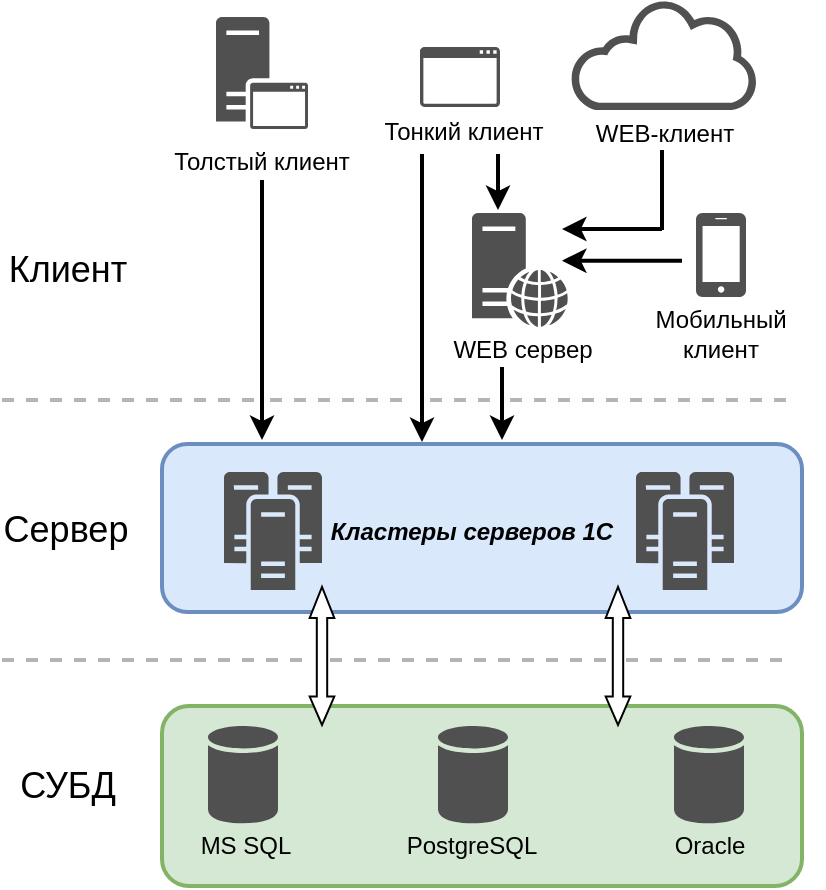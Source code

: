 <mxfile version="23.1.2" type="device">
  <diagram name="Page-1" id="XwIKa3L4hptvBuJMNk5J">
    <mxGraphModel dx="1136" dy="622" grid="1" gridSize="10" guides="1" tooltips="1" connect="1" arrows="1" fold="1" page="1" pageScale="1" pageWidth="850" pageHeight="1100" math="0" shadow="0">
      <root>
        <mxCell id="0" />
        <mxCell id="1" parent="0" />
        <mxCell id="vhf-zEQ0WhLaua2n6v57-28" value="" style="rounded=1;whiteSpace=wrap;html=1;fontStyle=0;fillColor=#dae8fc;strokeColor=#6c8ebf;strokeWidth=2;" vertex="1" parent="1">
          <mxGeometry x="160" y="372" width="320" height="84" as="geometry" />
        </mxCell>
        <mxCell id="vhf-zEQ0WhLaua2n6v57-27" value="" style="rounded=1;whiteSpace=wrap;html=1;fillColor=#d5e8d4;strokeColor=#82b366;strokeWidth=2;" vertex="1" parent="1">
          <mxGeometry x="160" y="503" width="320" height="90" as="geometry" />
        </mxCell>
        <mxCell id="vhf-zEQ0WhLaua2n6v57-4" value="" style="sketch=0;shadow=0;dashed=0;html=1;strokeColor=none;fillColor=#505050;labelPosition=center;verticalLabelPosition=bottom;verticalAlign=top;outlineConnect=0;align=center;shape=mxgraph.office.databases.database;" vertex="1" parent="1">
          <mxGeometry x="298" y="513" width="35" height="49" as="geometry" />
        </mxCell>
        <mxCell id="vhf-zEQ0WhLaua2n6v57-5" value="" style="sketch=0;shadow=0;dashed=0;html=1;strokeColor=none;fillColor=#505050;labelPosition=center;verticalLabelPosition=bottom;verticalAlign=top;outlineConnect=0;align=center;shape=mxgraph.office.databases.database;" vertex="1" parent="1">
          <mxGeometry x="183" y="513" width="35" height="49" as="geometry" />
        </mxCell>
        <mxCell id="vhf-zEQ0WhLaua2n6v57-9" value="" style="sketch=0;pointerEvents=1;shadow=0;dashed=0;html=1;strokeColor=none;fillColor=#505050;labelPosition=center;verticalLabelPosition=bottom;verticalAlign=top;outlineConnect=0;align=center;shape=mxgraph.office.servers.cluster_server;" vertex="1" parent="1">
          <mxGeometry x="191" y="386" width="49" height="59" as="geometry" />
        </mxCell>
        <mxCell id="vhf-zEQ0WhLaua2n6v57-10" value="Сервер" style="text;html=1;strokeColor=none;fillColor=none;align=center;verticalAlign=middle;whiteSpace=wrap;rounded=0;fontSize=18;" vertex="1" parent="1">
          <mxGeometry x="82" y="400" width="60" height="30" as="geometry" />
        </mxCell>
        <mxCell id="vhf-zEQ0WhLaua2n6v57-12" value="СУБД" style="text;html=1;strokeColor=none;fillColor=none;align=center;verticalAlign=middle;whiteSpace=wrap;rounded=0;fontSize=18;" vertex="1" parent="1">
          <mxGeometry x="83" y="528" width="60" height="30" as="geometry" />
        </mxCell>
        <mxCell id="vhf-zEQ0WhLaua2n6v57-16" value="Клиент" style="text;html=1;strokeColor=none;fillColor=none;align=center;verticalAlign=middle;whiteSpace=wrap;rounded=0;fontSize=18;" vertex="1" parent="1">
          <mxGeometry x="83" y="270" width="60" height="30" as="geometry" />
        </mxCell>
        <mxCell id="vhf-zEQ0WhLaua2n6v57-21" value="" style="group" vertex="1" connectable="0" parent="1">
          <mxGeometry x="261" y="173.5" width="100" height="57.5" as="geometry" />
        </mxCell>
        <mxCell id="vhf-zEQ0WhLaua2n6v57-17" value="" style="sketch=0;pointerEvents=1;shadow=0;dashed=0;html=1;strokeColor=none;fillColor=#505050;labelPosition=center;verticalLabelPosition=bottom;verticalAlign=top;outlineConnect=0;align=center;shape=mxgraph.office.concepts.application_generic;" vertex="1" parent="vhf-zEQ0WhLaua2n6v57-21">
          <mxGeometry x="28" width="40" height="30" as="geometry" />
        </mxCell>
        <mxCell id="vhf-zEQ0WhLaua2n6v57-20" value="Тонкий клиент" style="text;html=1;strokeColor=none;fillColor=none;align=center;verticalAlign=middle;whiteSpace=wrap;rounded=0;" vertex="1" parent="vhf-zEQ0WhLaua2n6v57-21">
          <mxGeometry y="27.5" width="100" height="30" as="geometry" />
        </mxCell>
        <mxCell id="vhf-zEQ0WhLaua2n6v57-23" value="" style="group" vertex="1" connectable="0" parent="1">
          <mxGeometry x="360" y="150" width="103" height="82" as="geometry" />
        </mxCell>
        <mxCell id="vhf-zEQ0WhLaua2n6v57-6" value="" style="sketch=0;pointerEvents=1;shadow=0;dashed=0;html=1;strokeColor=none;fillColor=#505050;labelPosition=center;verticalLabelPosition=bottom;outlineConnect=0;verticalAlign=top;align=center;shape=mxgraph.office.clouds.cloud;" vertex="1" parent="vhf-zEQ0WhLaua2n6v57-23">
          <mxGeometry x="4.5" width="94" height="55" as="geometry" />
        </mxCell>
        <mxCell id="vhf-zEQ0WhLaua2n6v57-13" value="WEB-клиент" style="text;html=1;strokeColor=none;fillColor=none;align=center;verticalAlign=middle;whiteSpace=wrap;rounded=0;" vertex="1" parent="vhf-zEQ0WhLaua2n6v57-23">
          <mxGeometry y="52" width="103" height="30" as="geometry" />
        </mxCell>
        <mxCell id="vhf-zEQ0WhLaua2n6v57-24" value="" style="group" vertex="1" connectable="0" parent="1">
          <mxGeometry x="160" y="158.5" width="100" height="87.5" as="geometry" />
        </mxCell>
        <mxCell id="vhf-zEQ0WhLaua2n6v57-18" value="Толстый клиент" style="text;html=1;strokeColor=none;fillColor=none;align=center;verticalAlign=middle;whiteSpace=wrap;rounded=0;" vertex="1" parent="vhf-zEQ0WhLaua2n6v57-24">
          <mxGeometry y="57.5" width="100" height="30" as="geometry" />
        </mxCell>
        <mxCell id="vhf-zEQ0WhLaua2n6v57-19" value="" style="sketch=0;pointerEvents=1;shadow=0;dashed=0;html=1;strokeColor=none;fillColor=#505050;labelPosition=center;verticalLabelPosition=bottom;verticalAlign=top;outlineConnect=0;align=center;shape=mxgraph.office.servers.application_server;" vertex="1" parent="vhf-zEQ0WhLaua2n6v57-24">
          <mxGeometry x="27" width="46" height="56" as="geometry" />
        </mxCell>
        <mxCell id="vhf-zEQ0WhLaua2n6v57-25" value="" style="group" vertex="1" connectable="0" parent="1">
          <mxGeometry x="293" y="256.5" width="95" height="83" as="geometry" />
        </mxCell>
        <mxCell id="vhf-zEQ0WhLaua2n6v57-2" value="" style="sketch=0;pointerEvents=1;shadow=0;dashed=0;html=1;strokeColor=none;fillColor=#505050;labelPosition=center;verticalLabelPosition=bottom;verticalAlign=top;outlineConnect=0;align=center;shape=mxgraph.office.servers.web_server;" vertex="1" parent="vhf-zEQ0WhLaua2n6v57-25">
          <mxGeometry x="22" width="48" height="57" as="geometry" />
        </mxCell>
        <mxCell id="vhf-zEQ0WhLaua2n6v57-11" value="WEB сервер" style="text;html=1;strokeColor=none;fillColor=none;align=center;verticalAlign=middle;whiteSpace=wrap;rounded=0;" vertex="1" parent="vhf-zEQ0WhLaua2n6v57-25">
          <mxGeometry y="53" width="95" height="30" as="geometry" />
        </mxCell>
        <mxCell id="vhf-zEQ0WhLaua2n6v57-57" value="" style="endArrow=classic;html=1;rounded=0;strokeWidth=2;" edge="1" parent="vhf-zEQ0WhLaua2n6v57-25">
          <mxGeometry width="50" height="50" relative="1" as="geometry">
            <mxPoint x="117" y="8" as="sourcePoint" />
            <mxPoint x="67" y="8" as="targetPoint" />
          </mxGeometry>
        </mxCell>
        <mxCell id="vhf-zEQ0WhLaua2n6v57-31" value="" style="group" vertex="1" connectable="0" parent="1">
          <mxGeometry x="388" y="256.5" width="103" height="75" as="geometry" />
        </mxCell>
        <mxCell id="vhf-zEQ0WhLaua2n6v57-32" value="" style="sketch=0;pointerEvents=1;shadow=0;dashed=0;html=1;strokeColor=none;fillColor=#505050;labelPosition=center;verticalLabelPosition=bottom;verticalAlign=top;outlineConnect=0;align=center;shape=mxgraph.office.devices.cell_phone_iphone_standalone;" vertex="1" parent="vhf-zEQ0WhLaua2n6v57-31">
          <mxGeometry x="39" width="25" height="42" as="geometry" />
        </mxCell>
        <mxCell id="vhf-zEQ0WhLaua2n6v57-33" value="Мобильный клиент" style="text;html=1;strokeColor=none;fillColor=none;align=center;verticalAlign=middle;whiteSpace=wrap;rounded=0;" vertex="1" parent="vhf-zEQ0WhLaua2n6v57-31">
          <mxGeometry y="45" width="103" height="30" as="geometry" />
        </mxCell>
        <mxCell id="vhf-zEQ0WhLaua2n6v57-56" value="" style="endArrow=classic;html=1;rounded=0;strokeWidth=2;" edge="1" parent="vhf-zEQ0WhLaua2n6v57-31">
          <mxGeometry width="50" height="50" relative="1" as="geometry">
            <mxPoint x="32" y="23.83" as="sourcePoint" />
            <mxPoint x="-28" y="23.83" as="targetPoint" />
          </mxGeometry>
        </mxCell>
        <mxCell id="vhf-zEQ0WhLaua2n6v57-15" value="Кластеры серверов 1С" style="text;html=1;strokeColor=none;fillColor=none;align=center;verticalAlign=middle;whiteSpace=wrap;rounded=0;fontStyle=3" vertex="1" parent="1">
          <mxGeometry x="240" y="400.5" width="150" height="30" as="geometry" />
        </mxCell>
        <mxCell id="vhf-zEQ0WhLaua2n6v57-35" value="" style="sketch=0;pointerEvents=1;shadow=0;dashed=0;html=1;strokeColor=none;fillColor=#505050;labelPosition=center;verticalLabelPosition=bottom;verticalAlign=top;outlineConnect=0;align=center;shape=mxgraph.office.servers.cluster_server;" vertex="1" parent="1">
          <mxGeometry x="397" y="386" width="49" height="59" as="geometry" />
        </mxCell>
        <mxCell id="vhf-zEQ0WhLaua2n6v57-37" value="" style="sketch=0;shadow=0;dashed=0;html=1;strokeColor=none;fillColor=#505050;labelPosition=center;verticalLabelPosition=bottom;verticalAlign=top;outlineConnect=0;align=center;shape=mxgraph.office.databases.database;" vertex="1" parent="1">
          <mxGeometry x="416" y="513" width="35" height="49" as="geometry" />
        </mxCell>
        <mxCell id="vhf-zEQ0WhLaua2n6v57-40" value="PostgreSQL" style="text;html=1;strokeColor=none;fillColor=none;align=center;verticalAlign=middle;whiteSpace=wrap;rounded=0;" vertex="1" parent="1">
          <mxGeometry x="265" y="558" width="100" height="30" as="geometry" />
        </mxCell>
        <mxCell id="vhf-zEQ0WhLaua2n6v57-41" value="Oracle" style="text;html=1;strokeColor=none;fillColor=none;align=center;verticalAlign=middle;whiteSpace=wrap;rounded=0;" vertex="1" parent="1">
          <mxGeometry x="383.5" y="558" width="100" height="30" as="geometry" />
        </mxCell>
        <mxCell id="vhf-zEQ0WhLaua2n6v57-42" value="MS SQL" style="text;html=1;strokeColor=none;fillColor=none;align=center;verticalAlign=middle;whiteSpace=wrap;rounded=0;" vertex="1" parent="1">
          <mxGeometry x="151.5" y="558" width="100" height="30" as="geometry" />
        </mxCell>
        <mxCell id="vhf-zEQ0WhLaua2n6v57-45" value="" style="shape=flexArrow;endArrow=classic;startArrow=classic;html=1;rounded=0;width=5.192;endSize=4.833;startWidth=6.117;startSize=4.398;endWidth=6.117;fillColor=default;" edge="1" parent="1">
          <mxGeometry width="100" height="100" relative="1" as="geometry">
            <mxPoint x="388" y="513" as="sourcePoint" />
            <mxPoint x="388" y="443" as="targetPoint" />
          </mxGeometry>
        </mxCell>
        <mxCell id="vhf-zEQ0WhLaua2n6v57-51" value="" style="endArrow=classic;html=1;rounded=0;strokeWidth=2;" edge="1" parent="1">
          <mxGeometry width="50" height="50" relative="1" as="geometry">
            <mxPoint x="210" y="240" as="sourcePoint" />
            <mxPoint x="210" y="370" as="targetPoint" />
          </mxGeometry>
        </mxCell>
        <mxCell id="vhf-zEQ0WhLaua2n6v57-52" value="" style="endArrow=classic;html=1;rounded=0;strokeWidth=2;" edge="1" parent="1">
          <mxGeometry width="50" height="50" relative="1" as="geometry">
            <mxPoint x="290" y="227" as="sourcePoint" />
            <mxPoint x="290" y="371" as="targetPoint" />
          </mxGeometry>
        </mxCell>
        <mxCell id="vhf-zEQ0WhLaua2n6v57-53" value="" style="endArrow=classic;html=1;rounded=0;strokeWidth=2;" edge="1" parent="1">
          <mxGeometry width="50" height="50" relative="1" as="geometry">
            <mxPoint x="328" y="227" as="sourcePoint" />
            <mxPoint x="328" y="255" as="targetPoint" />
          </mxGeometry>
        </mxCell>
        <mxCell id="vhf-zEQ0WhLaua2n6v57-54" value="" style="endArrow=classic;html=1;rounded=0;strokeWidth=2;" edge="1" parent="1">
          <mxGeometry width="50" height="50" relative="1" as="geometry">
            <mxPoint x="330" y="333.5" as="sourcePoint" />
            <mxPoint x="330" y="370" as="targetPoint" />
          </mxGeometry>
        </mxCell>
        <mxCell id="vhf-zEQ0WhLaua2n6v57-58" value="" style="endArrow=none;html=1;rounded=0;strokeWidth=2;" edge="1" parent="1">
          <mxGeometry width="50" height="50" relative="1" as="geometry">
            <mxPoint x="410" y="225" as="sourcePoint" />
            <mxPoint x="410" y="265" as="targetPoint" />
          </mxGeometry>
        </mxCell>
        <mxCell id="vhf-zEQ0WhLaua2n6v57-44" value="" style="shape=flexArrow;endArrow=classic;startArrow=classic;html=1;rounded=0;width=5.192;endSize=4.833;startWidth=6.117;startSize=4.398;endWidth=6.117;fillColor=default;" edge="1" parent="1">
          <mxGeometry width="100" height="100" relative="1" as="geometry">
            <mxPoint x="240" y="513" as="sourcePoint" />
            <mxPoint x="240" y="443" as="targetPoint" />
          </mxGeometry>
        </mxCell>
        <mxCell id="vhf-zEQ0WhLaua2n6v57-61" value="" style="endArrow=none;dashed=1;html=1;rounded=0;strokeWidth=2;jumpStyle=gap;strokeColor=#B3B3B3;" edge="1" parent="1">
          <mxGeometry width="50" height="50" relative="1" as="geometry">
            <mxPoint x="80" y="350" as="sourcePoint" />
            <mxPoint x="475" y="350" as="targetPoint" />
          </mxGeometry>
        </mxCell>
        <mxCell id="vhf-zEQ0WhLaua2n6v57-62" value="" style="endArrow=none;dashed=1;html=1;rounded=0;strokeWidth=2;jumpStyle=gap;strokeColor=#B3B3B3;" edge="1" parent="1">
          <mxGeometry width="50" height="50" relative="1" as="geometry">
            <mxPoint x="80" y="480" as="sourcePoint" />
            <mxPoint x="475" y="480" as="targetPoint" />
          </mxGeometry>
        </mxCell>
      </root>
    </mxGraphModel>
  </diagram>
</mxfile>
